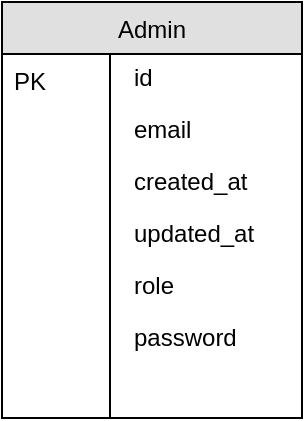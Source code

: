 <mxfile version="11.1.4" type="github"><diagram id="Dcgg_2xguS-jBuKDIEOi" name="Page-1"><mxGraphModel dx="786" dy="396" grid="1" gridSize="10" guides="1" tooltips="1" connect="1" arrows="1" fold="1" page="1" pageScale="1" pageWidth="850" pageHeight="1100" math="0" shadow="0"><root><mxCell id="0"/><mxCell id="1" parent="0"/><mxCell id="AgXYN4BhxEqtlpEt-Wc0-82" value="Admin" style="swimlane;fontStyle=0;childLayout=stackLayout;horizontal=1;startSize=26;fillColor=#e0e0e0;horizontalStack=0;resizeParent=1;resizeLast=0;collapsible=1;marginBottom=0;swimlaneFillColor=#ffffff;align=center;" vertex="1" parent="1"><mxGeometry x="40" y="40" width="150" height="208" as="geometry"/></mxCell><mxCell id="AgXYN4BhxEqtlpEt-Wc0-83" value="id" style="shape=partialRectangle;top=0;left=0;right=0;bottom=0;align=left;verticalAlign=top;spacingTop=-2;fillColor=none;spacingLeft=64;spacingRight=4;overflow=hidden;rotatable=0;points=[[0,0.5],[1,0.5]];portConstraint=eastwest;dropTarget=0;" vertex="1" parent="AgXYN4BhxEqtlpEt-Wc0-82"><mxGeometry y="26" width="150" height="26" as="geometry"/></mxCell><mxCell id="AgXYN4BhxEqtlpEt-Wc0-84" value="PK" style="shape=partialRectangle;top=0;left=0;bottom=0;fillColor=none;align=left;verticalAlign=middle;spacingLeft=4;spacingRight=4;overflow=hidden;rotatable=180;points=[];portConstraint=eastwest;part=1;" vertex="1" connectable="0" parent="AgXYN4BhxEqtlpEt-Wc0-83"><mxGeometry width="54" height="26" as="geometry"/></mxCell><mxCell id="AgXYN4BhxEqtlpEt-Wc0-85" value="email" style="shape=partialRectangle;top=0;left=0;right=0;bottom=0;align=left;verticalAlign=top;spacingTop=-2;fillColor=none;spacingLeft=64;spacingRight=4;overflow=hidden;rotatable=0;points=[[0,0.5],[1,0.5]];portConstraint=eastwest;dropTarget=0;" vertex="1" parent="AgXYN4BhxEqtlpEt-Wc0-82"><mxGeometry y="52" width="150" height="26" as="geometry"/></mxCell><mxCell id="AgXYN4BhxEqtlpEt-Wc0-86" value="" style="shape=partialRectangle;top=0;left=0;bottom=0;fillColor=none;align=left;verticalAlign=middle;spacingLeft=4;spacingRight=4;overflow=hidden;rotatable=180;points=[];portConstraint=eastwest;part=1;" vertex="1" connectable="0" parent="AgXYN4BhxEqtlpEt-Wc0-85"><mxGeometry width="54" height="26" as="geometry"/></mxCell><mxCell id="AgXYN4BhxEqtlpEt-Wc0-87" value="created_at" style="shape=partialRectangle;top=0;left=0;right=0;bottom=0;align=left;verticalAlign=top;spacingTop=-2;fillColor=none;spacingLeft=64;spacingRight=4;overflow=hidden;rotatable=0;points=[[0,0.5],[1,0.5]];portConstraint=eastwest;dropTarget=0;" vertex="1" parent="AgXYN4BhxEqtlpEt-Wc0-82"><mxGeometry y="78" width="150" height="26" as="geometry"/></mxCell><mxCell id="AgXYN4BhxEqtlpEt-Wc0-88" value="" style="shape=partialRectangle;top=0;left=0;bottom=0;fillColor=none;align=left;verticalAlign=middle;spacingLeft=4;spacingRight=4;overflow=hidden;rotatable=180;points=[];portConstraint=eastwest;part=1;" vertex="1" connectable="0" parent="AgXYN4BhxEqtlpEt-Wc0-87"><mxGeometry width="54" height="26" as="geometry"/></mxCell><mxCell id="AgXYN4BhxEqtlpEt-Wc0-89" value="updated_at" style="shape=partialRectangle;top=0;left=0;right=0;bottom=0;align=left;verticalAlign=top;spacingTop=-2;fillColor=none;spacingLeft=64;spacingRight=4;overflow=hidden;rotatable=0;points=[[0,0.5],[1,0.5]];portConstraint=eastwest;dropTarget=0;" vertex="1" parent="AgXYN4BhxEqtlpEt-Wc0-82"><mxGeometry y="104" width="150" height="26" as="geometry"/></mxCell><mxCell id="AgXYN4BhxEqtlpEt-Wc0-90" value="" style="shape=partialRectangle;top=0;left=0;bottom=0;fillColor=none;align=left;verticalAlign=middle;spacingLeft=4;spacingRight=4;overflow=hidden;rotatable=180;points=[];portConstraint=eastwest;part=1;" vertex="1" connectable="0" parent="AgXYN4BhxEqtlpEt-Wc0-89"><mxGeometry width="54" height="26" as="geometry"/></mxCell><mxCell id="AgXYN4BhxEqtlpEt-Wc0-91" value="role" style="shape=partialRectangle;top=0;left=0;right=0;bottom=0;align=left;verticalAlign=top;spacingTop=-2;fillColor=none;spacingLeft=64;spacingRight=4;overflow=hidden;rotatable=0;points=[[0,0.5],[1,0.5]];portConstraint=eastwest;dropTarget=0;" vertex="1" parent="AgXYN4BhxEqtlpEt-Wc0-82"><mxGeometry y="130" width="150" height="26" as="geometry"/></mxCell><mxCell id="AgXYN4BhxEqtlpEt-Wc0-92" value="" style="shape=partialRectangle;top=0;left=0;bottom=0;fillColor=none;align=left;verticalAlign=middle;spacingLeft=4;spacingRight=4;overflow=hidden;rotatable=180;points=[];portConstraint=eastwest;part=1;" vertex="1" connectable="0" parent="AgXYN4BhxEqtlpEt-Wc0-91"><mxGeometry width="54" height="26" as="geometry"/></mxCell><mxCell id="AgXYN4BhxEqtlpEt-Wc0-93" value="password" style="shape=partialRectangle;top=0;left=0;right=0;bottom=0;align=left;verticalAlign=top;spacingTop=-2;fillColor=none;spacingLeft=64;spacingRight=4;overflow=hidden;rotatable=0;points=[[0,0.5],[1,0.5]];portConstraint=eastwest;dropTarget=0;" vertex="1" parent="AgXYN4BhxEqtlpEt-Wc0-82"><mxGeometry y="156" width="150" height="26" as="geometry"/></mxCell><mxCell id="AgXYN4BhxEqtlpEt-Wc0-94" value="" style="shape=partialRectangle;top=0;left=0;bottom=0;fillColor=none;align=left;verticalAlign=middle;spacingLeft=4;spacingRight=4;overflow=hidden;rotatable=180;points=[];portConstraint=eastwest;part=1;" vertex="1" connectable="0" parent="AgXYN4BhxEqtlpEt-Wc0-93"><mxGeometry width="54" height="26" as="geometry"/></mxCell><mxCell id="AgXYN4BhxEqtlpEt-Wc0-95" value="" style="shape=partialRectangle;top=0;left=0;right=0;bottom=0;align=left;verticalAlign=top;spacingTop=-2;fillColor=none;spacingLeft=64;spacingRight=4;overflow=hidden;rotatable=0;points=[[0,0.5],[1,0.5]];portConstraint=eastwest;dropTarget=0;" vertex="1" parent="AgXYN4BhxEqtlpEt-Wc0-82"><mxGeometry y="182" width="150" height="26" as="geometry"/></mxCell><mxCell id="AgXYN4BhxEqtlpEt-Wc0-96" value="" style="shape=partialRectangle;top=0;left=0;bottom=0;fillColor=none;align=left;verticalAlign=middle;spacingLeft=4;spacingRight=4;overflow=hidden;rotatable=180;points=[];portConstraint=eastwest;part=1;" vertex="1" connectable="0" parent="AgXYN4BhxEqtlpEt-Wc0-95"><mxGeometry width="54" height="26" as="geometry"/></mxCell></root></mxGraphModel></diagram></mxfile>